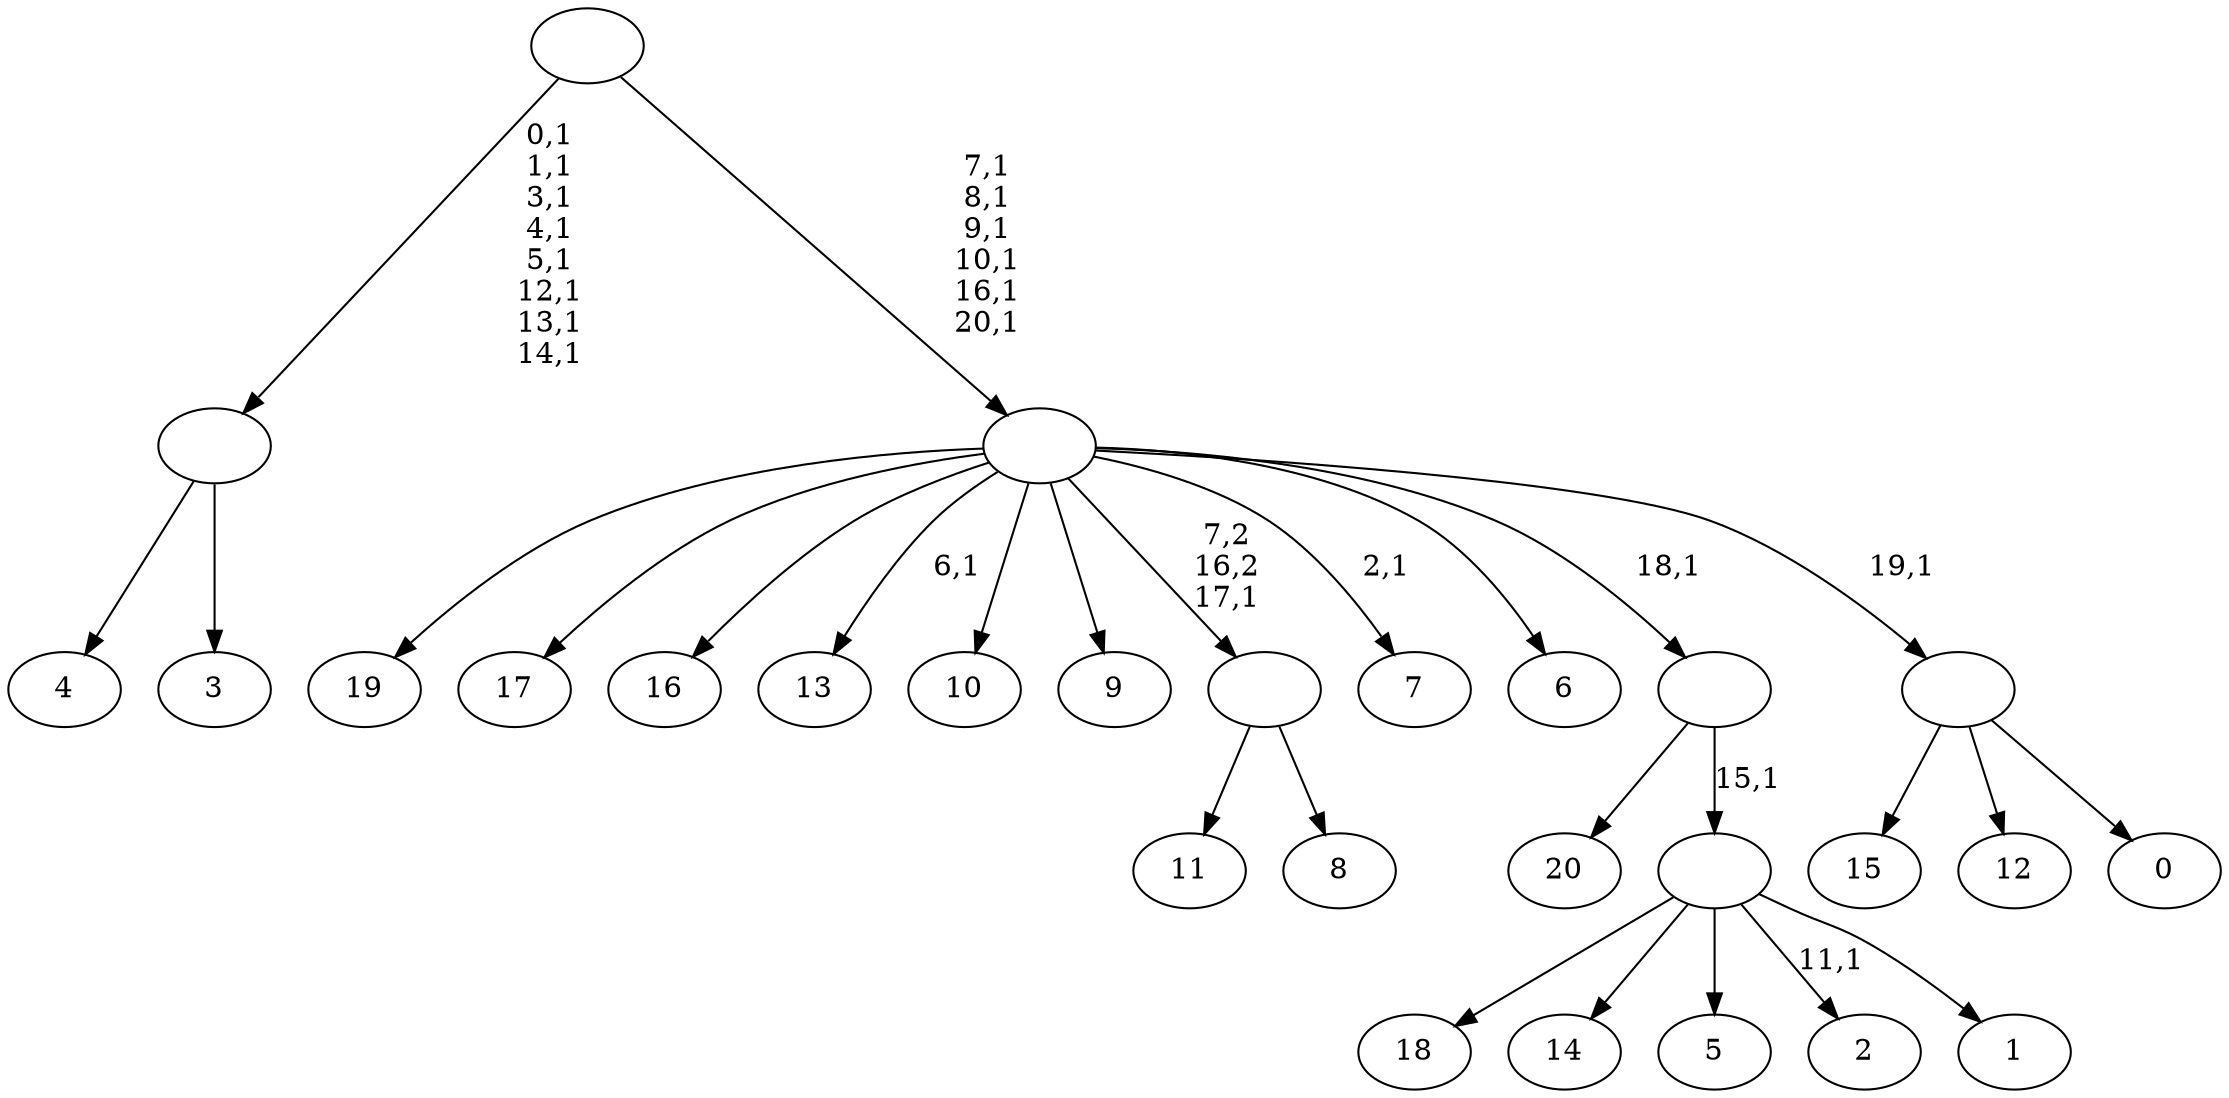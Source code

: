 digraph T {
	42 [label="20"]
	41 [label="19"]
	40 [label="18"]
	39 [label="17"]
	38 [label="16"]
	37 [label="15"]
	36 [label="14"]
	35 [label="13"]
	33 [label="12"]
	32 [label="11"]
	31 [label="10"]
	30 [label="9"]
	29 [label="8"]
	28 [label=""]
	27 [label="7"]
	25 [label="6"]
	24 [label="5"]
	23 [label="4"]
	22 [label="3"]
	21 [label=""]
	13 [label="2"]
	11 [label="1"]
	10 [label=""]
	9 [label=""]
	8 [label="0"]
	7 [label=""]
	6 [label=""]
	0 [label=""]
	28 -> 32 [label=""]
	28 -> 29 [label=""]
	21 -> 23 [label=""]
	21 -> 22 [label=""]
	10 -> 13 [label="11,1"]
	10 -> 40 [label=""]
	10 -> 36 [label=""]
	10 -> 24 [label=""]
	10 -> 11 [label=""]
	9 -> 42 [label=""]
	9 -> 10 [label="15,1"]
	7 -> 37 [label=""]
	7 -> 33 [label=""]
	7 -> 8 [label=""]
	6 -> 27 [label="2,1"]
	6 -> 35 [label="6,1"]
	6 -> 41 [label=""]
	6 -> 39 [label=""]
	6 -> 38 [label=""]
	6 -> 31 [label=""]
	6 -> 30 [label=""]
	6 -> 28 [label="7,2\n16,2\n17,1"]
	6 -> 25 [label=""]
	6 -> 9 [label="18,1"]
	6 -> 7 [label="19,1"]
	0 -> 6 [label="7,1\n8,1\n9,1\n10,1\n16,1\n20,1"]
	0 -> 21 [label="0,1\n1,1\n3,1\n4,1\n5,1\n12,1\n13,1\n14,1"]
}
